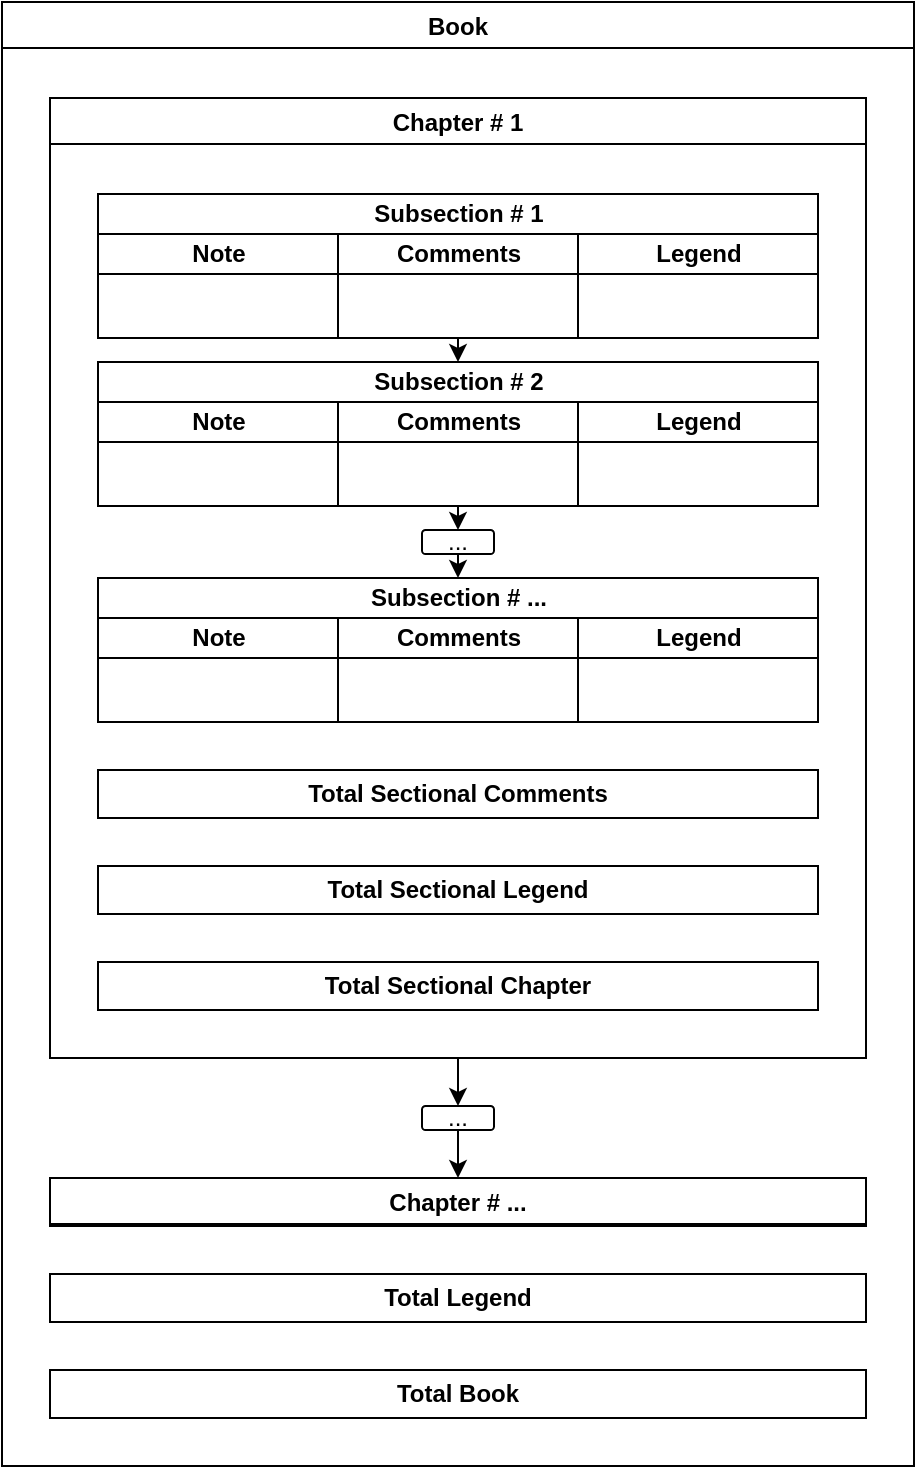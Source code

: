 <mxfile version="14.8.0" type="device"><diagram id="a7DwyyPaZsUM4Ym3yAlB" name="structure diagram"><mxGraphModel dx="1790" dy="875" grid="1" gridSize="12" guides="1" tooltips="1" connect="1" arrows="1" fold="1" page="1" pageScale="1" pageWidth="827" pageHeight="1169" math="0" shadow="0"><root><mxCell id="0"/><mxCell id="1" parent="0"/><mxCell id="u1wUkRzfOIYhYRFeqjyc-16" style="edgeStyle=orthogonalEdgeStyle;rounded=0;orthogonalLoop=1;jettySize=auto;html=1;exitX=0.5;exitY=1;exitDx=0;exitDy=0;entryX=0.5;entryY=0;entryDx=0;entryDy=0;" edge="1" parent="1" source="2Ne6LAAtfWP046yRjekH-2" target="u1wUkRzfOIYhYRFeqjyc-12"><mxGeometry relative="1" as="geometry"/></mxCell><mxCell id="2Ne6LAAtfWP046yRjekH-2" value="Chapter # 1" style="swimlane;fillColor=#FFFFFF;startSize=23;" parent="1" vertex="1"><mxGeometry x="72" y="96" width="408" height="480" as="geometry"><mxRectangle x="24" y="24" width="96" height="24" as="alternateBounds"/></mxGeometry></mxCell><mxCell id="2Ne6LAAtfWP046yRjekH-11" value="&lt;b&gt;Total Sectional Comments&lt;/b&gt;" style="rounded=0;whiteSpace=wrap;html=1;" parent="2Ne6LAAtfWP046yRjekH-2" vertex="1"><mxGeometry x="24" y="336" width="360" height="24" as="geometry"/></mxCell><mxCell id="2Ne6LAAtfWP046yRjekH-12" value="Subsection # 1" style="swimlane;html=1;childLayout=stackLayout;resizeParent=1;resizeParentMax=0;startSize=20;" parent="2Ne6LAAtfWP046yRjekH-2" vertex="1"><mxGeometry x="24" y="48" width="360" height="72" as="geometry"><mxRectangle x="24" y="48" width="84" height="24" as="alternateBounds"/></mxGeometry></mxCell><mxCell id="2Ne6LAAtfWP046yRjekH-13" value="Note" style="swimlane;html=1;startSize=20;" parent="2Ne6LAAtfWP046yRjekH-12" vertex="1"><mxGeometry y="20" width="120" height="52" as="geometry"><mxRectangle y="20" width="36" height="220" as="alternateBounds"/></mxGeometry></mxCell><mxCell id="2Ne6LAAtfWP046yRjekH-14" value="Comments" style="swimlane;html=1;startSize=20;" parent="2Ne6LAAtfWP046yRjekH-12" vertex="1"><mxGeometry x="120" y="20" width="120" height="52" as="geometry"/></mxCell><mxCell id="2Ne6LAAtfWP046yRjekH-15" value="Legend" style="swimlane;html=1;startSize=20;" parent="2Ne6LAAtfWP046yRjekH-12" vertex="1"><mxGeometry x="240" y="20" width="120" height="52" as="geometry"/></mxCell><mxCell id="2Ne6LAAtfWP046yRjekH-16" value="&lt;b&gt;Total Sectional Legend&lt;/b&gt;" style="rounded=0;whiteSpace=wrap;html=1;" parent="2Ne6LAAtfWP046yRjekH-2" vertex="1"><mxGeometry x="24" y="384" width="360" height="24" as="geometry"/></mxCell><mxCell id="2Ne6LAAtfWP046yRjekH-17" value="&lt;b&gt;Total Sectional Chapter&lt;/b&gt;" style="rounded=0;whiteSpace=wrap;html=1;" parent="2Ne6LAAtfWP046yRjekH-2" vertex="1"><mxGeometry x="24" y="432" width="360" height="24" as="geometry"/></mxCell><mxCell id="2Ne6LAAtfWP046yRjekH-18" value="Subsection&amp;nbsp;# 2" style="swimlane;html=1;childLayout=stackLayout;resizeParent=1;resizeParentMax=0;startSize=20;" parent="2Ne6LAAtfWP046yRjekH-2" vertex="1"><mxGeometry x="24" y="132" width="360" height="72" as="geometry"><mxRectangle x="24" y="48" width="84" height="24" as="alternateBounds"/></mxGeometry></mxCell><mxCell id="2Ne6LAAtfWP046yRjekH-19" value="Note" style="swimlane;html=1;startSize=20;" parent="2Ne6LAAtfWP046yRjekH-18" vertex="1"><mxGeometry y="20" width="120" height="52" as="geometry"><mxRectangle y="20" width="36" height="220" as="alternateBounds"/></mxGeometry></mxCell><mxCell id="2Ne6LAAtfWP046yRjekH-20" value="Comments" style="swimlane;html=1;startSize=20;" parent="2Ne6LAAtfWP046yRjekH-18" vertex="1"><mxGeometry x="120" y="20" width="120" height="52" as="geometry"/></mxCell><mxCell id="2Ne6LAAtfWP046yRjekH-21" value="Legend" style="swimlane;html=1;startSize=20;" parent="2Ne6LAAtfWP046yRjekH-18" vertex="1"><mxGeometry x="240" y="20" width="120" height="52" as="geometry"/></mxCell><mxCell id="2Ne6LAAtfWP046yRjekH-22" value="Subsection&amp;nbsp;# ..." style="swimlane;html=1;childLayout=stackLayout;resizeParent=1;resizeParentMax=0;startSize=20;" parent="2Ne6LAAtfWP046yRjekH-2" vertex="1"><mxGeometry x="24" y="240" width="360" height="72" as="geometry"><mxRectangle x="24" y="48" width="84" height="24" as="alternateBounds"/></mxGeometry></mxCell><mxCell id="2Ne6LAAtfWP046yRjekH-23" value="Note" style="swimlane;html=1;startSize=20;" parent="2Ne6LAAtfWP046yRjekH-22" vertex="1"><mxGeometry y="20" width="120" height="52" as="geometry"><mxRectangle y="20" width="36" height="220" as="alternateBounds"/></mxGeometry></mxCell><mxCell id="2Ne6LAAtfWP046yRjekH-24" value="Comments" style="swimlane;html=1;startSize=20;" parent="2Ne6LAAtfWP046yRjekH-22" vertex="1"><mxGeometry x="120" y="20" width="120" height="52" as="geometry"/></mxCell><mxCell id="2Ne6LAAtfWP046yRjekH-25" value="Legend" style="swimlane;html=1;startSize=20;" parent="2Ne6LAAtfWP046yRjekH-22" vertex="1"><mxGeometry x="240" y="20" width="120" height="52" as="geometry"/></mxCell><mxCell id="2Ne6LAAtfWP046yRjekH-26" style="edgeStyle=orthogonalEdgeStyle;rounded=0;orthogonalLoop=1;jettySize=auto;html=1;exitX=0.5;exitY=1;exitDx=0;exitDy=0;entryX=0.5;entryY=0;entryDx=0;entryDy=0;" parent="2Ne6LAAtfWP046yRjekH-2" source="2Ne6LAAtfWP046yRjekH-14" target="2Ne6LAAtfWP046yRjekH-18" edge="1"><mxGeometry relative="1" as="geometry"/></mxCell><mxCell id="2Ne6LAAtfWP046yRjekH-31" style="edgeStyle=orthogonalEdgeStyle;rounded=0;orthogonalLoop=1;jettySize=auto;html=1;exitX=0.5;exitY=1;exitDx=0;exitDy=0;entryX=0.5;entryY=0;entryDx=0;entryDy=0;" parent="2Ne6LAAtfWP046yRjekH-2" source="2Ne6LAAtfWP046yRjekH-29" target="2Ne6LAAtfWP046yRjekH-22" edge="1"><mxGeometry relative="1" as="geometry"/></mxCell><mxCell id="2Ne6LAAtfWP046yRjekH-29" value="..." style="rounded=1;whiteSpace=wrap;html=1;" parent="2Ne6LAAtfWP046yRjekH-2" vertex="1"><mxGeometry x="186" y="216" width="36" height="12" as="geometry"/></mxCell><mxCell id="2Ne6LAAtfWP046yRjekH-30" style="edgeStyle=orthogonalEdgeStyle;rounded=0;orthogonalLoop=1;jettySize=auto;html=1;exitX=0.5;exitY=1;exitDx=0;exitDy=0;entryX=0.5;entryY=0;entryDx=0;entryDy=0;" parent="2Ne6LAAtfWP046yRjekH-2" source="2Ne6LAAtfWP046yRjekH-20" target="2Ne6LAAtfWP046yRjekH-29" edge="1"><mxGeometry relative="1" as="geometry"/></mxCell><mxCell id="u1wUkRzfOIYhYRFeqjyc-1" value="Book" style="swimlane;" vertex="1" parent="1"><mxGeometry x="48" y="48" width="456" height="732" as="geometry"/></mxCell><mxCell id="u1wUkRzfOIYhYRFeqjyc-14" value="Chapter # ..." style="swimlane;" vertex="1" collapsed="1" parent="u1wUkRzfOIYhYRFeqjyc-1"><mxGeometry x="24" y="588" width="408" height="24" as="geometry"><mxRectangle x="24" y="576" width="408" height="48" as="alternateBounds"/></mxGeometry></mxCell><mxCell id="u1wUkRzfOIYhYRFeqjyc-17" style="edgeStyle=orthogonalEdgeStyle;rounded=0;orthogonalLoop=1;jettySize=auto;html=1;exitX=0.5;exitY=1;exitDx=0;exitDy=0;entryX=0.5;entryY=0;entryDx=0;entryDy=0;" edge="1" parent="u1wUkRzfOIYhYRFeqjyc-1" source="u1wUkRzfOIYhYRFeqjyc-12" target="u1wUkRzfOIYhYRFeqjyc-14"><mxGeometry relative="1" as="geometry"/></mxCell><mxCell id="u1wUkRzfOIYhYRFeqjyc-12" value="..." style="rounded=1;whiteSpace=wrap;html=1;" vertex="1" parent="u1wUkRzfOIYhYRFeqjyc-1"><mxGeometry x="210" y="552" width="36" height="12" as="geometry"/></mxCell><mxCell id="u1wUkRzfOIYhYRFeqjyc-19" value="&lt;b&gt;Total Legend&lt;/b&gt;" style="rounded=0;whiteSpace=wrap;html=1;" vertex="1" parent="u1wUkRzfOIYhYRFeqjyc-1"><mxGeometry x="24" y="636" width="408" height="24" as="geometry"/></mxCell><mxCell id="u1wUkRzfOIYhYRFeqjyc-20" value="&lt;b&gt;Total Book&lt;/b&gt;" style="rounded=0;whiteSpace=wrap;html=1;" vertex="1" parent="u1wUkRzfOIYhYRFeqjyc-1"><mxGeometry x="24" y="684" width="408" height="24" as="geometry"/></mxCell></root></mxGraphModel></diagram></mxfile>